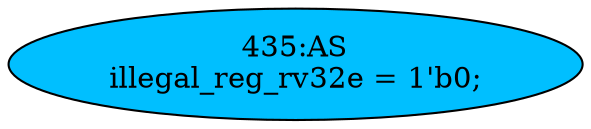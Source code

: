 strict digraph "" {
	node [label="\N"];
	"435:AS"	 [ast="<pyverilog.vparser.ast.Assign object at 0x7f2237101b50>",
		def_var="['illegal_reg_rv32e']",
		fillcolor=deepskyblue,
		label="435:AS
illegal_reg_rv32e = 1'b0;",
		statements="[]",
		style=filled,
		typ=Assign,
		use_var="[]"];
}
